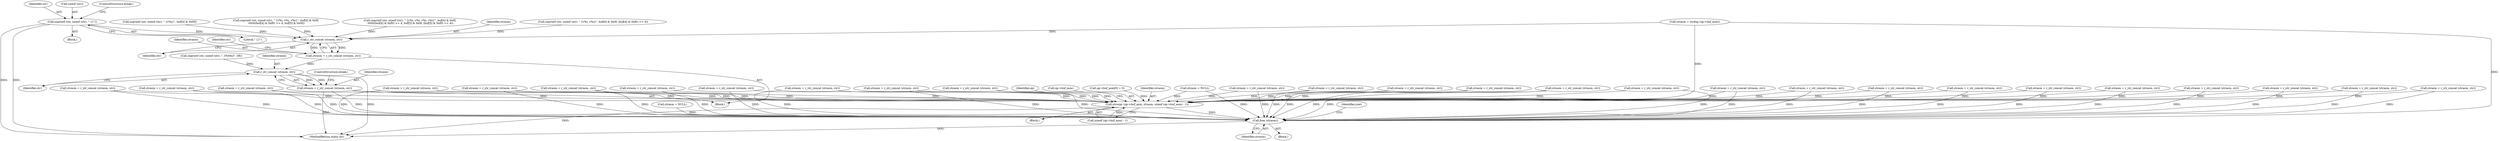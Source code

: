 digraph "0_radare2_f41e941341e44aa86edd4483c4487ec09a074257@API" {
"1001356" [label="(Call,snprintf (str, sizeof (str), \" {}\"))"];
"1001364" [label="(Call,r_str_concat (strasm, str))"];
"1001362" [label="(Call,strasm = r_str_concat (strasm, str))"];
"1001375" [label="(Call,r_str_concat (strasm, str))"];
"1001373" [label="(Call,strasm = r_str_concat (strasm, str))"];
"1002136" [label="(Call,strncpy (op->buf_asm, strasm, sizeof (op->buf_asm) - 1))"];
"1002198" [label="(Call,free (strasm))"];
"1001378" [label="(ControlStructure,break;)"];
"1001373" [label="(Call,strasm = r_str_concat (strasm, str))"];
"1001268" [label="(Block,)"];
"1002202" [label="(MethodReturn,static int)"];
"1000769" [label="(Call,strasm = r_str_concat (strasm, str))"];
"1000917" [label="(Call,strasm = r_str_concat (strasm, str))"];
"1001357" [label="(Identifier,str)"];
"1002198" [label="(Call,free (strasm))"];
"1002135" [label="(Block,)"];
"1002140" [label="(Identifier,strasm)"];
"1002127" [label="(Call,strasm = NULL)"];
"1001366" [label="(Identifier,str)"];
"1000509" [label="(Call,strasm = r_str_concat (strasm, str))"];
"1002141" [label="(Call,sizeof (op->buf_asm) - 1)"];
"1002137" [label="(Call,op->buf_asm)"];
"1000394" [label="(Block,)"];
"1000897" [label="(Call,strasm = r_str_concat (strasm, str))"];
"1001188" [label="(Call,strasm = r_str_concat (strasm, str))"];
"1000944" [label="(Call,strasm = r_str_concat (strasm, str))"];
"1001500" [label="(Call,strasm = r_str_concat (strasm, str))"];
"1000636" [label="(Call,strasm = r_str_concat (strasm, str))"];
"1001363" [label="(Identifier,strasm)"];
"1001358" [label="(Call,sizeof (str))"];
"1000841" [label="(Call,strasm = r_str_concat (strasm, str))"];
"1001713" [label="(Call,strasm = r_str_concat (strasm, str))"];
"1000352" [label="(Call,strasm = NULL)"];
"1000883" [label="(Call,strasm = r_str_concat (strasm, str))"];
"1000489" [label="(Call,strasm = r_str_concat (strasm, str))"];
"1001375" [label="(Call,r_str_concat (strasm, str))"];
"1000805" [label="(Call,strasm = r_str_concat (strasm, str))"];
"1001270" [label="(Call,snprintf (str, sizeof (str), \" {v%i}\", buf[4] & 0x0f))"];
"1000375" [label="(Call,strasm = strdup (op->buf_asm))"];
"1000976" [label="(Call,strasm = r_str_concat (strasm, str))"];
"1001368" [label="(Identifier,str)"];
"1000539" [label="(Call,strasm = r_str_concat (strasm, str))"];
"1002110" [label="(Call,strasm = r_str_concat (strasm, str))"];
"1000131" [label="(Block,)"];
"1001888" [label="(Call,strasm = r_str_concat (strasm, str))"];
"1001367" [label="(Call,snprintf (str, sizeof (str), \", [%04x]\", vB))"];
"1001364" [label="(Call,r_str_concat (strasm, str))"];
"1001376" [label="(Identifier,strasm)"];
"1001374" [label="(Identifier,strasm)"];
"1001301" [label="(Call,snprintf (str, sizeof (str), \" {v%i, v%i, v%i}\", buf[4] & 0x0f,\n \t\t\t\t\t\t(buf[4] & 0xf0) >> 4, buf[5] & 0x0f))"];
"1001012" [label="(Call,strasm = r_str_concat (strasm, str))"];
"1002136" [label="(Call,strncpy (op->buf_asm, strasm, sizeof (op->buf_asm) - 1))"];
"1001377" [label="(Identifier,str)"];
"1001362" [label="(Call,strasm = r_str_concat (strasm, str))"];
"1001610" [label="(Call,strasm = r_str_concat (strasm, str))"];
"1002199" [label="(Identifier,strasm)"];
"1000573" [label="(Call,strasm = r_str_concat (strasm, str))"];
"1002150" [label="(Identifier,op)"];
"1001773" [label="(Call,strasm = r_str_concat (strasm, str))"];
"1000421" [label="(Call,strasm = r_str_concat (strasm, str))"];
"1000159" [label="(Call,op->buf_asm[0] = 0)"];
"1001051" [label="(Call,strasm = r_str_concat (strasm, str))"];
"1000691" [label="(Call,strasm = r_str_concat (strasm, str))"];
"1001564" [label="(Call,strasm = r_str_concat (strasm, str))"];
"1002201" [label="(Identifier,size)"];
"1001325" [label="(Call,snprintf (str, sizeof (str), \" {v%i, v%i, v%i, v%i}\", buf[4] & 0x0f,\n \t\t\t\t\t\t(buf[4] & 0xf0) >> 4, buf[5] & 0x0f, (buf[5] & 0xf0) >> 4))"];
"1001237" [label="(Call,strasm = r_str_concat (strasm, str))"];
"1001360" [label="(Literal,\" {}\")"];
"1001361" [label="(ControlStructure,break;)"];
"1001365" [label="(Identifier,strasm)"];
"1001356" [label="(Call,snprintf (str, sizeof (str), \" {}\"))"];
"1001282" [label="(Call,snprintf (str, sizeof (str), \" {v%i, v%i}\", buf[4] & 0x0f, (buf[4] & 0xf0) >> 4))"];
"1000453" [label="(Call,strasm = r_str_concat (strasm, str))"];
"1001356" -> "1001268"  [label="AST: "];
"1001356" -> "1001360"  [label="CFG: "];
"1001357" -> "1001356"  [label="AST: "];
"1001358" -> "1001356"  [label="AST: "];
"1001360" -> "1001356"  [label="AST: "];
"1001361" -> "1001356"  [label="CFG: "];
"1001356" -> "1002202"  [label="DDG: "];
"1001356" -> "1002202"  [label="DDG: "];
"1001356" -> "1001364"  [label="DDG: "];
"1001364" -> "1001362"  [label="AST: "];
"1001364" -> "1001366"  [label="CFG: "];
"1001365" -> "1001364"  [label="AST: "];
"1001366" -> "1001364"  [label="AST: "];
"1001362" -> "1001364"  [label="CFG: "];
"1001364" -> "1001362"  [label="DDG: "];
"1001364" -> "1001362"  [label="DDG: "];
"1000375" -> "1001364"  [label="DDG: "];
"1001282" -> "1001364"  [label="DDG: "];
"1001325" -> "1001364"  [label="DDG: "];
"1001270" -> "1001364"  [label="DDG: "];
"1001301" -> "1001364"  [label="DDG: "];
"1001362" -> "1000394"  [label="AST: "];
"1001363" -> "1001362"  [label="AST: "];
"1001368" -> "1001362"  [label="CFG: "];
"1001362" -> "1001375"  [label="DDG: "];
"1001375" -> "1001373"  [label="AST: "];
"1001375" -> "1001377"  [label="CFG: "];
"1001376" -> "1001375"  [label="AST: "];
"1001377" -> "1001375"  [label="AST: "];
"1001373" -> "1001375"  [label="CFG: "];
"1001375" -> "1002202"  [label="DDG: "];
"1001375" -> "1001373"  [label="DDG: "];
"1001375" -> "1001373"  [label="DDG: "];
"1001367" -> "1001375"  [label="DDG: "];
"1001373" -> "1000394"  [label="AST: "];
"1001374" -> "1001373"  [label="AST: "];
"1001378" -> "1001373"  [label="CFG: "];
"1001373" -> "1002202"  [label="DDG: "];
"1001373" -> "1002136"  [label="DDG: "];
"1001373" -> "1002198"  [label="DDG: "];
"1002136" -> "1002135"  [label="AST: "];
"1002136" -> "1002141"  [label="CFG: "];
"1002137" -> "1002136"  [label="AST: "];
"1002140" -> "1002136"  [label="AST: "];
"1002141" -> "1002136"  [label="AST: "];
"1002150" -> "1002136"  [label="CFG: "];
"1002136" -> "1002202"  [label="DDG: "];
"1000159" -> "1002136"  [label="DDG: "];
"1000539" -> "1002136"  [label="DDG: "];
"1000375" -> "1002136"  [label="DDG: "];
"1002110" -> "1002136"  [label="DDG: "];
"1000917" -> "1002136"  [label="DDG: "];
"1000883" -> "1002136"  [label="DDG: "];
"1001188" -> "1002136"  [label="DDG: "];
"1000976" -> "1002136"  [label="DDG: "];
"1000897" -> "1002136"  [label="DDG: "];
"1000841" -> "1002136"  [label="DDG: "];
"1000489" -> "1002136"  [label="DDG: "];
"1001051" -> "1002136"  [label="DDG: "];
"1001888" -> "1002136"  [label="DDG: "];
"1000805" -> "1002136"  [label="DDG: "];
"1001237" -> "1002136"  [label="DDG: "];
"1000636" -> "1002136"  [label="DDG: "];
"1001610" -> "1002136"  [label="DDG: "];
"1002127" -> "1002136"  [label="DDG: "];
"1000769" -> "1002136"  [label="DDG: "];
"1000421" -> "1002136"  [label="DDG: "];
"1001564" -> "1002136"  [label="DDG: "];
"1000573" -> "1002136"  [label="DDG: "];
"1000944" -> "1002136"  [label="DDG: "];
"1001012" -> "1002136"  [label="DDG: "];
"1001713" -> "1002136"  [label="DDG: "];
"1000691" -> "1002136"  [label="DDG: "];
"1000509" -> "1002136"  [label="DDG: "];
"1001500" -> "1002136"  [label="DDG: "];
"1001773" -> "1002136"  [label="DDG: "];
"1000453" -> "1002136"  [label="DDG: "];
"1002141" -> "1002136"  [label="DDG: "];
"1002136" -> "1002198"  [label="DDG: "];
"1002198" -> "1000131"  [label="AST: "];
"1002198" -> "1002199"  [label="CFG: "];
"1002199" -> "1002198"  [label="AST: "];
"1002201" -> "1002198"  [label="CFG: "];
"1002198" -> "1002202"  [label="DDG: "];
"1000539" -> "1002198"  [label="DDG: "];
"1000375" -> "1002198"  [label="DDG: "];
"1002110" -> "1002198"  [label="DDG: "];
"1000917" -> "1002198"  [label="DDG: "];
"1000883" -> "1002198"  [label="DDG: "];
"1001188" -> "1002198"  [label="DDG: "];
"1000976" -> "1002198"  [label="DDG: "];
"1000897" -> "1002198"  [label="DDG: "];
"1000841" -> "1002198"  [label="DDG: "];
"1000489" -> "1002198"  [label="DDG: "];
"1001051" -> "1002198"  [label="DDG: "];
"1001888" -> "1002198"  [label="DDG: "];
"1000805" -> "1002198"  [label="DDG: "];
"1001237" -> "1002198"  [label="DDG: "];
"1000636" -> "1002198"  [label="DDG: "];
"1001610" -> "1002198"  [label="DDG: "];
"1000352" -> "1002198"  [label="DDG: "];
"1002127" -> "1002198"  [label="DDG: "];
"1000769" -> "1002198"  [label="DDG: "];
"1000421" -> "1002198"  [label="DDG: "];
"1001564" -> "1002198"  [label="DDG: "];
"1000573" -> "1002198"  [label="DDG: "];
"1000944" -> "1002198"  [label="DDG: "];
"1001012" -> "1002198"  [label="DDG: "];
"1001713" -> "1002198"  [label="DDG: "];
"1000691" -> "1002198"  [label="DDG: "];
"1000509" -> "1002198"  [label="DDG: "];
"1001500" -> "1002198"  [label="DDG: "];
"1001773" -> "1002198"  [label="DDG: "];
"1000453" -> "1002198"  [label="DDG: "];
}
